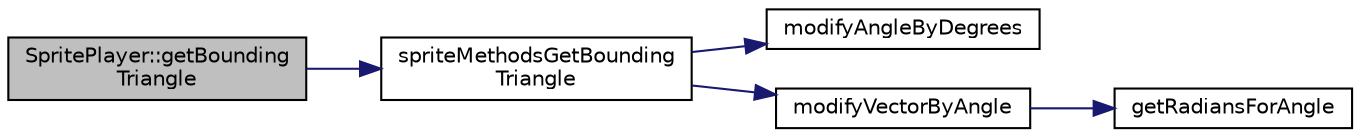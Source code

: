 digraph "SpritePlayer::getBoundingTriangle"
{
 // LATEX_PDF_SIZE
  edge [fontname="Helvetica",fontsize="10",labelfontname="Helvetica",labelfontsize="10"];
  node [fontname="Helvetica",fontsize="10",shape=record];
  rankdir="LR";
  Node1 [label="SpritePlayer::getBounding\lTriangle",height=0.2,width=0.4,color="black", fillcolor="grey75", style="filled", fontcolor="black",tooltip=" "];
  Node1 -> Node2 [color="midnightblue",fontsize="10",style="solid"];
  Node2 [label="spriteMethodsGetBounding\lTriangle",height=0.2,width=0.4,color="black", fillcolor="white", style="filled",URL="$_sprite_methods_8cpp.html#ad9d10bdfc75a2c1db8d1bc929a0b6db3",tooltip=" "];
  Node2 -> Node3 [color="midnightblue",fontsize="10",style="solid"];
  Node3 [label="modifyAngleByDegrees",height=0.2,width=0.4,color="black", fillcolor="white", style="filled",URL="$angles_8cpp.html#af9d7486016974d2bf6bf337b007bbccc",tooltip=" "];
  Node2 -> Node4 [color="midnightblue",fontsize="10",style="solid"];
  Node4 [label="modifyVectorByAngle",height=0.2,width=0.4,color="black", fillcolor="white", style="filled",URL="$angles_8cpp.html#a54b5da6c7486a0a224fd34341c0dc065",tooltip="Routine that gets cartesian coordinates for a Vector from location data, length, and radian angle...."];
  Node4 -> Node5 [color="midnightblue",fontsize="10",style="solid"];
  Node5 [label="getRadiansForAngle",height=0.2,width=0.4,color="black", fillcolor="white", style="filled",URL="$angles_8cpp.html#afd678569a928773e3637374773ada97e",tooltip=" "];
}

